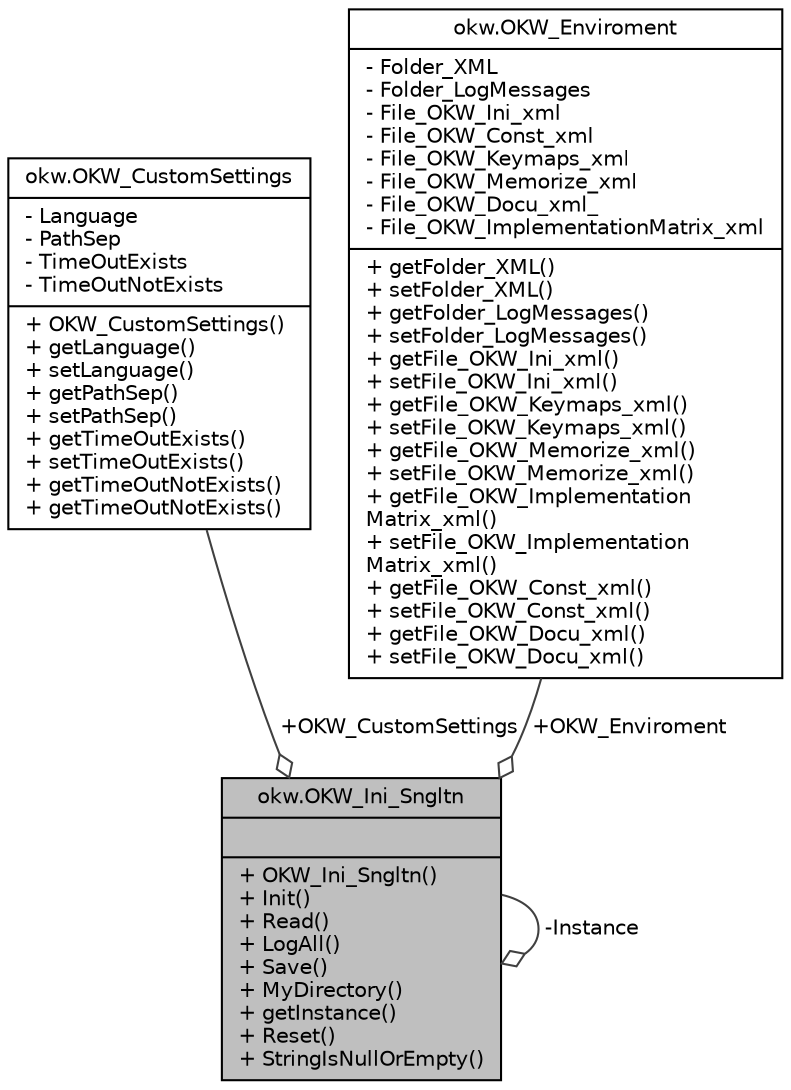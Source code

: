 digraph "okw.OKW_Ini_Sngltn"
{
 // INTERACTIVE_SVG=YES
 // LATEX_PDF_SIZE
  edge [fontname="Helvetica",fontsize="10",labelfontname="Helvetica",labelfontsize="10"];
  node [fontname="Helvetica",fontsize="10",shape=record];
  Node1 [label="{okw.OKW_Ini_Sngltn\n||+ OKW_Ini_Sngltn()\l+ Init()\l+ Read()\l+ LogAll()\l+ Save()\l+ MyDirectory()\l+ getInstance()\l+ Reset()\l+ StringIsNullOrEmpty()\l}",height=0.2,width=0.4,color="black", fillcolor="grey75", style="filled", fontcolor="black",tooltip=" "];
  Node1 -> Node1 [color="grey25",fontsize="10",style="solid",label=" -Instance" ,arrowhead="odiamond",fontname="Helvetica"];
  Node2 -> Node1 [color="grey25",fontsize="10",style="solid",label=" +OKW_CustomSettings" ,arrowhead="odiamond",fontname="Helvetica"];
  Node2 [label="{okw.OKW_CustomSettings\n|- Language\l- PathSep\l- TimeOutExists\l- TimeOutNotExists\l|+ OKW_CustomSettings()\l+ getLanguage()\l+ setLanguage()\l+ getPathSep()\l+ setPathSep()\l+ getTimeOutExists()\l+ setTimeOutExists()\l+ getTimeOutNotExists()\l+ getTimeOutNotExists()\l}",height=0.2,width=0.4,color="black", fillcolor="white", style="filled",URL="$classokw_1_1_o_k_w___custom_settings.html",tooltip=" "];
  Node3 -> Node1 [color="grey25",fontsize="10",style="solid",label=" +OKW_Enviroment" ,arrowhead="odiamond",fontname="Helvetica"];
  Node3 [label="{okw.OKW_Enviroment\n|- Folder_XML\l- Folder_LogMessages\l- File_OKW_Ini_xml\l- File_OKW_Const_xml\l- File_OKW_Keymaps_xml\l- File_OKW_Memorize_xml\l- File_OKW_Docu_xml_\l- File_OKW_ImplementationMatrix_xml\l|+ getFolder_XML()\l+ setFolder_XML()\l+ getFolder_LogMessages()\l+ setFolder_LogMessages()\l+ getFile_OKW_Ini_xml()\l+ setFile_OKW_Ini_xml()\l+ getFile_OKW_Keymaps_xml()\l+ setFile_OKW_Keymaps_xml()\l+ getFile_OKW_Memorize_xml()\l+ setFile_OKW_Memorize_xml()\l+ getFile_OKW_Implementation\lMatrix_xml()\l+ setFile_OKW_Implementation\lMatrix_xml()\l+ getFile_OKW_Const_xml()\l+ setFile_OKW_Const_xml()\l+ getFile_OKW_Docu_xml()\l+ setFile_OKW_Docu_xml()\l}",height=0.2,width=0.4,color="black", fillcolor="white", style="filled",URL="$classokw_1_1_o_k_w___enviroment.html",tooltip=" "];
}
